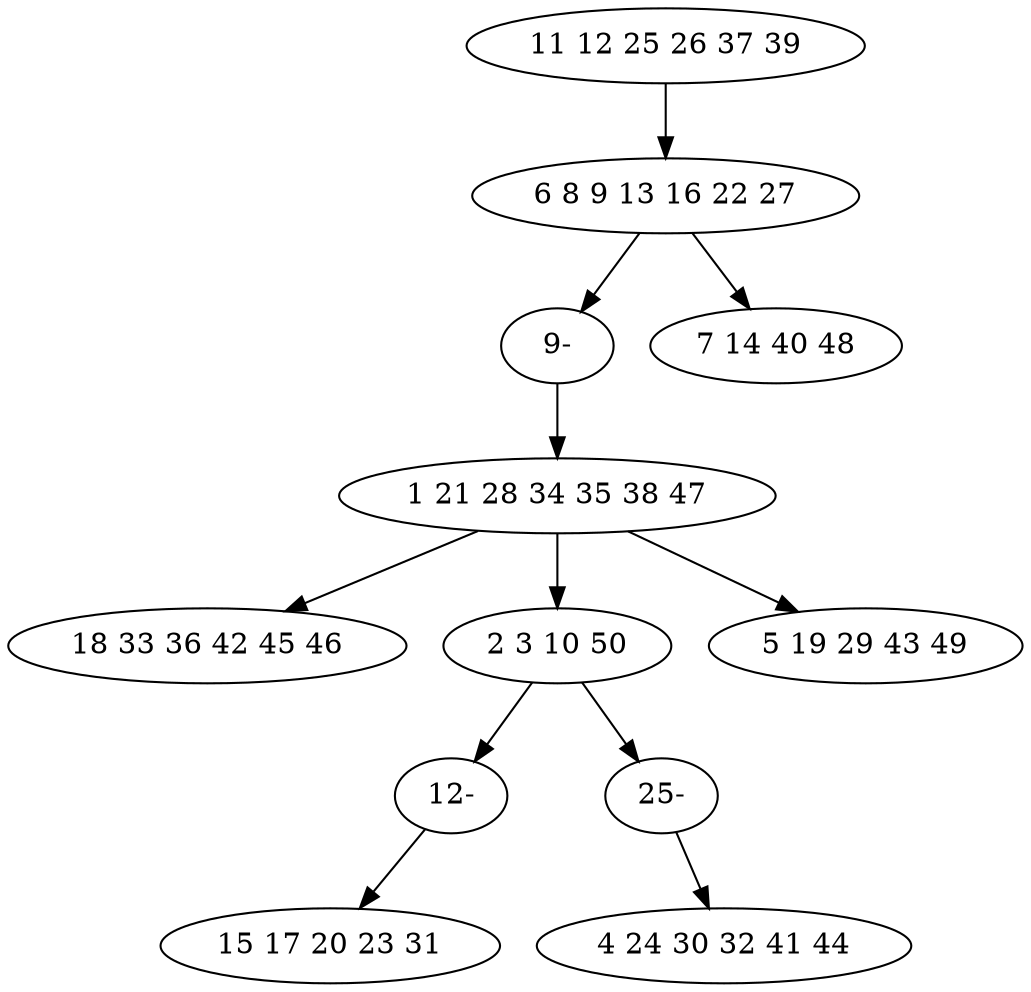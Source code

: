 digraph true_tree {
	"0" -> "1"
	"1" -> "11"
	"2" -> "3"
	"1" -> "4"
	"2" -> "5"
	"2" -> "6"
	"5" -> "9"
	"5" -> "10"
	"9" -> "7"
	"10" -> "8"
	"11" -> "2"
	"0" [label="11 12 25 26 37 39"];
	"1" [label="6 8 9 13 16 22 27"];
	"2" [label="1 21 28 34 35 38 47"];
	"3" [label="18 33 36 42 45 46"];
	"4" [label="7 14 40 48"];
	"5" [label="2 3 10 50"];
	"6" [label="5 19 29 43 49"];
	"7" [label="15 17 20 23 31"];
	"8" [label="4 24 30 32 41 44"];
	"9" [label="12-"];
	"10" [label="25-"];
	"11" [label="9-"];
}
